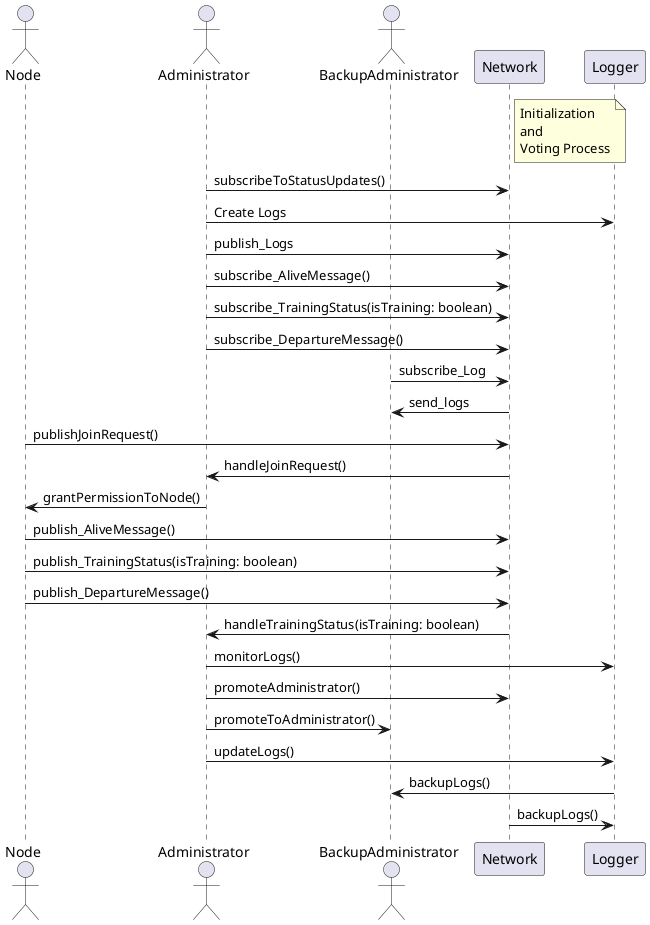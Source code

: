 @startuml
actor Node
actor Administrator
actor BackupAdministrator
participant Network
participant Logger

note right of Network: Initialization\nand\nVoting Process

Administrator -> Network : subscribeToStatusUpdates()

Administrator -> Logger : Create Logs
Administrator -> Network : publish_Logs
Administrator -> Network: subscribe_AliveMessage()
Administrator -> Network: subscribe_TrainingStatus(isTraining: boolean)
Administrator -> Network: subscribe_DepartureMessage()
BackupAdministrator -> Network : subscribe_Log

Network -> BackupAdministrator : send_logs


Node -> Network: publishJoinRequest()
Network -> Administrator: handleJoinRequest()
Administrator -> Node: grantPermissionToNode()
Node -> Network: publish_AliveMessage()
Node -> Network: publish_TrainingStatus(isTraining: boolean)
Node -> Network: publish_DepartureMessage()

Network -> Administrator: handleTrainingStatus(isTraining: boolean)
Administrator -> Logger: monitorLogs()
Administrator -> Network: promoteAdministrator()
Administrator -> BackupAdministrator: promoteToAdministrator()
Administrator -> Logger: updateLogs()
Logger -> BackupAdministrator: backupLogs()
Network -> Logger: backupLogs()

@enduml

